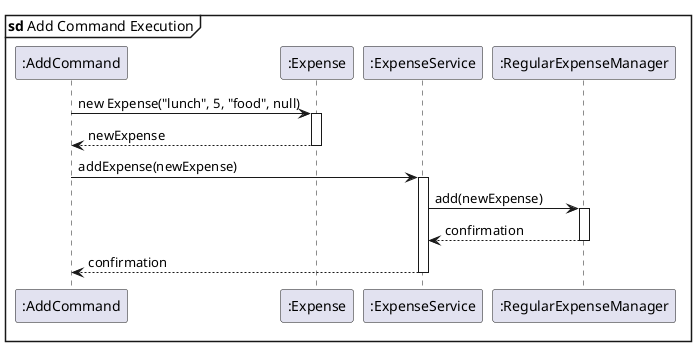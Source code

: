 @startuml add
skinparam sequenceParticipant align top

mainframe **sd** Add Command Execution

participant ":AddCommand" as AC
participant ":Expense" as expense
participant ":ExpenseService" as ES
participant ":RegularExpenseManager" as REM

AC -> expense: new Expense("lunch", 5, "food", null)
activate expense

expense --> AC: newExpense
deactivate expense

AC -> ES: addExpense(newExpense)
activate ES

ES -> REM: add(newExpense)
activate REM

REM --> ES: confirmation
deactivate REM

ES --> AC: confirmation
deactivate ES

@enduml